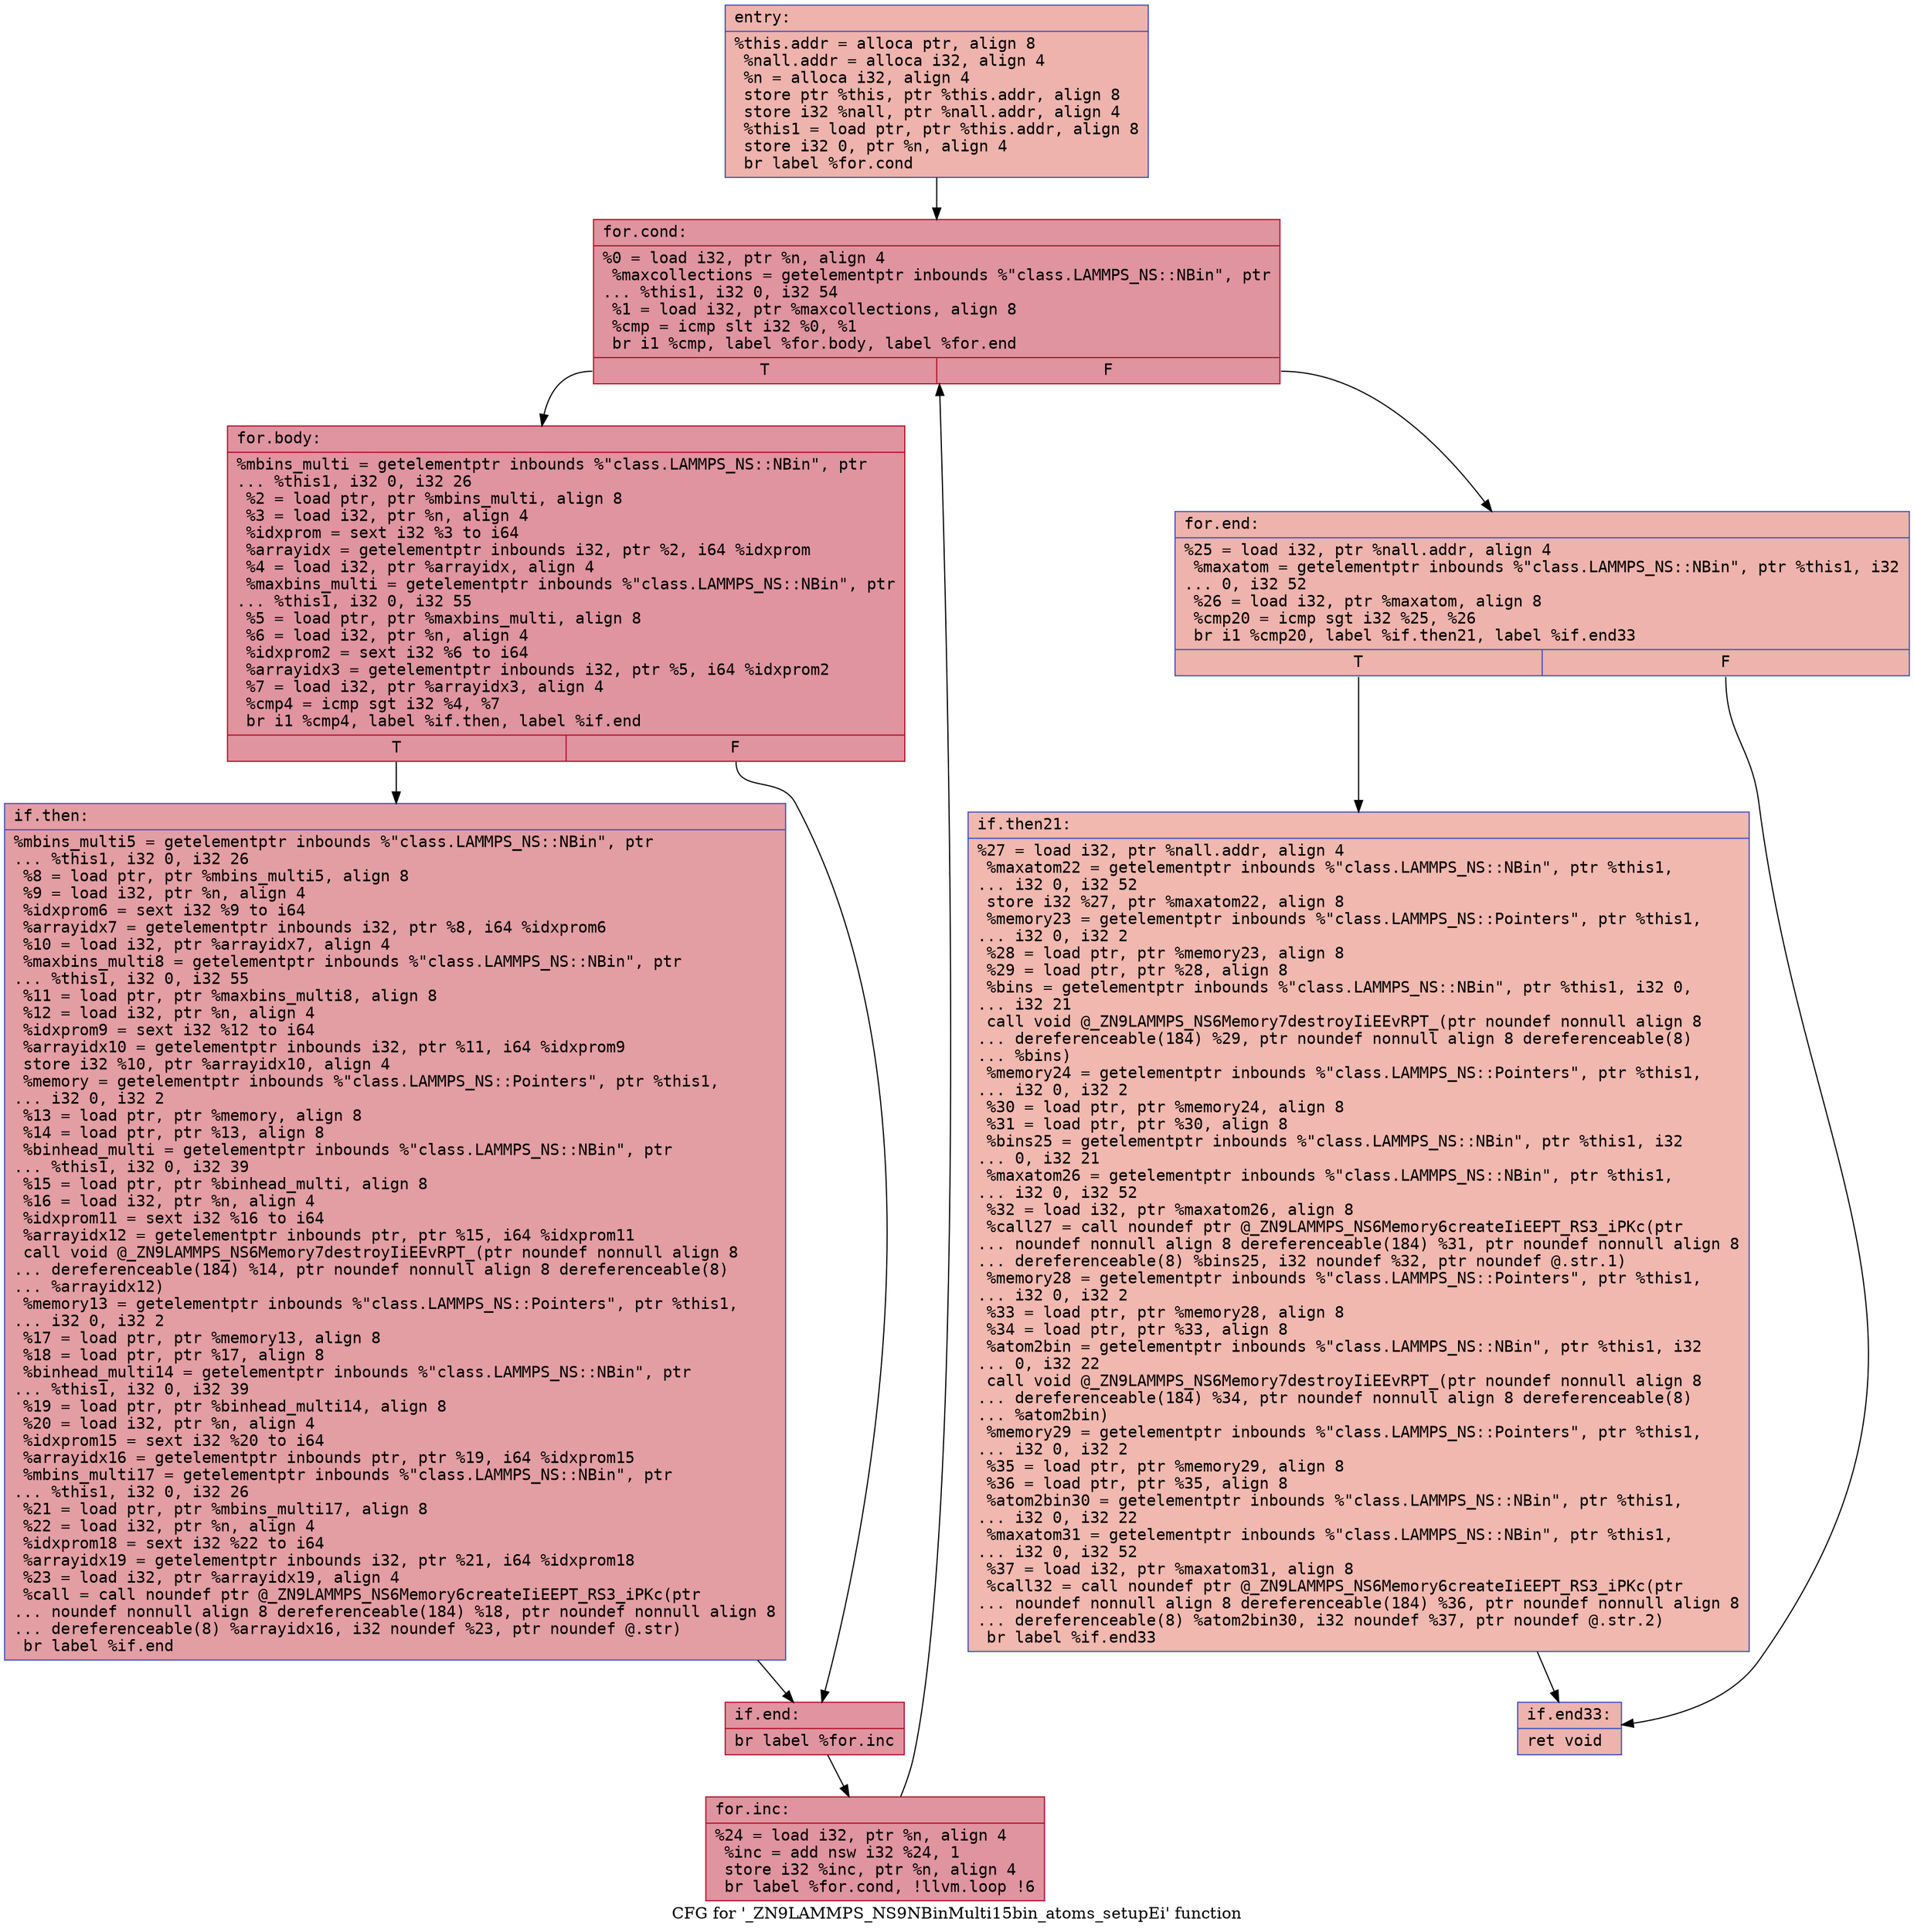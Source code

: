 digraph "CFG for '_ZN9LAMMPS_NS9NBinMulti15bin_atoms_setupEi' function" {
	label="CFG for '_ZN9LAMMPS_NS9NBinMulti15bin_atoms_setupEi' function";

	Node0x556272226a10 [shape=record,color="#3d50c3ff", style=filled, fillcolor="#d6524470" fontname="Courier",label="{entry:\l|  %this.addr = alloca ptr, align 8\l  %nall.addr = alloca i32, align 4\l  %n = alloca i32, align 4\l  store ptr %this, ptr %this.addr, align 8\l  store i32 %nall, ptr %nall.addr, align 4\l  %this1 = load ptr, ptr %this.addr, align 8\l  store i32 0, ptr %n, align 4\l  br label %for.cond\l}"];
	Node0x556272226a10 -> Node0x556272226df0[tooltip="entry -> for.cond\nProbability 100.00%" ];
	Node0x556272226df0 [shape=record,color="#b70d28ff", style=filled, fillcolor="#b70d2870" fontname="Courier",label="{for.cond:\l|  %0 = load i32, ptr %n, align 4\l  %maxcollections = getelementptr inbounds %\"class.LAMMPS_NS::NBin\", ptr\l... %this1, i32 0, i32 54\l  %1 = load i32, ptr %maxcollections, align 8\l  %cmp = icmp slt i32 %0, %1\l  br i1 %cmp, label %for.body, label %for.end\l|{<s0>T|<s1>F}}"];
	Node0x556272226df0:s0 -> Node0x556272227930[tooltip="for.cond -> for.body\nProbability 96.88%" ];
	Node0x556272226df0:s1 -> Node0x5562722279b0[tooltip="for.cond -> for.end\nProbability 3.12%" ];
	Node0x556272227930 [shape=record,color="#b70d28ff", style=filled, fillcolor="#b70d2870" fontname="Courier",label="{for.body:\l|  %mbins_multi = getelementptr inbounds %\"class.LAMMPS_NS::NBin\", ptr\l... %this1, i32 0, i32 26\l  %2 = load ptr, ptr %mbins_multi, align 8\l  %3 = load i32, ptr %n, align 4\l  %idxprom = sext i32 %3 to i64\l  %arrayidx = getelementptr inbounds i32, ptr %2, i64 %idxprom\l  %4 = load i32, ptr %arrayidx, align 4\l  %maxbins_multi = getelementptr inbounds %\"class.LAMMPS_NS::NBin\", ptr\l... %this1, i32 0, i32 55\l  %5 = load ptr, ptr %maxbins_multi, align 8\l  %6 = load i32, ptr %n, align 4\l  %idxprom2 = sext i32 %6 to i64\l  %arrayidx3 = getelementptr inbounds i32, ptr %5, i64 %idxprom2\l  %7 = load i32, ptr %arrayidx3, align 4\l  %cmp4 = icmp sgt i32 %4, %7\l  br i1 %cmp4, label %if.then, label %if.end\l|{<s0>T|<s1>F}}"];
	Node0x556272227930:s0 -> Node0x5562722284c0[tooltip="for.body -> if.then\nProbability 50.00%" ];
	Node0x556272227930:s1 -> Node0x556272228530[tooltip="for.body -> if.end\nProbability 50.00%" ];
	Node0x5562722284c0 [shape=record,color="#3d50c3ff", style=filled, fillcolor="#be242e70" fontname="Courier",label="{if.then:\l|  %mbins_multi5 = getelementptr inbounds %\"class.LAMMPS_NS::NBin\", ptr\l... %this1, i32 0, i32 26\l  %8 = load ptr, ptr %mbins_multi5, align 8\l  %9 = load i32, ptr %n, align 4\l  %idxprom6 = sext i32 %9 to i64\l  %arrayidx7 = getelementptr inbounds i32, ptr %8, i64 %idxprom6\l  %10 = load i32, ptr %arrayidx7, align 4\l  %maxbins_multi8 = getelementptr inbounds %\"class.LAMMPS_NS::NBin\", ptr\l... %this1, i32 0, i32 55\l  %11 = load ptr, ptr %maxbins_multi8, align 8\l  %12 = load i32, ptr %n, align 4\l  %idxprom9 = sext i32 %12 to i64\l  %arrayidx10 = getelementptr inbounds i32, ptr %11, i64 %idxprom9\l  store i32 %10, ptr %arrayidx10, align 4\l  %memory = getelementptr inbounds %\"class.LAMMPS_NS::Pointers\", ptr %this1,\l... i32 0, i32 2\l  %13 = load ptr, ptr %memory, align 8\l  %14 = load ptr, ptr %13, align 8\l  %binhead_multi = getelementptr inbounds %\"class.LAMMPS_NS::NBin\", ptr\l... %this1, i32 0, i32 39\l  %15 = load ptr, ptr %binhead_multi, align 8\l  %16 = load i32, ptr %n, align 4\l  %idxprom11 = sext i32 %16 to i64\l  %arrayidx12 = getelementptr inbounds ptr, ptr %15, i64 %idxprom11\l  call void @_ZN9LAMMPS_NS6Memory7destroyIiEEvRPT_(ptr noundef nonnull align 8\l... dereferenceable(184) %14, ptr noundef nonnull align 8 dereferenceable(8)\l... %arrayidx12)\l  %memory13 = getelementptr inbounds %\"class.LAMMPS_NS::Pointers\", ptr %this1,\l... i32 0, i32 2\l  %17 = load ptr, ptr %memory13, align 8\l  %18 = load ptr, ptr %17, align 8\l  %binhead_multi14 = getelementptr inbounds %\"class.LAMMPS_NS::NBin\", ptr\l... %this1, i32 0, i32 39\l  %19 = load ptr, ptr %binhead_multi14, align 8\l  %20 = load i32, ptr %n, align 4\l  %idxprom15 = sext i32 %20 to i64\l  %arrayidx16 = getelementptr inbounds ptr, ptr %19, i64 %idxprom15\l  %mbins_multi17 = getelementptr inbounds %\"class.LAMMPS_NS::NBin\", ptr\l... %this1, i32 0, i32 26\l  %21 = load ptr, ptr %mbins_multi17, align 8\l  %22 = load i32, ptr %n, align 4\l  %idxprom18 = sext i32 %22 to i64\l  %arrayidx19 = getelementptr inbounds i32, ptr %21, i64 %idxprom18\l  %23 = load i32, ptr %arrayidx19, align 4\l  %call = call noundef ptr @_ZN9LAMMPS_NS6Memory6createIiEEPT_RS3_iPKc(ptr\l... noundef nonnull align 8 dereferenceable(184) %18, ptr noundef nonnull align 8\l... dereferenceable(8) %arrayidx16, i32 noundef %23, ptr noundef @.str)\l  br label %if.end\l}"];
	Node0x5562722284c0 -> Node0x556272228530[tooltip="if.then -> if.end\nProbability 100.00%" ];
	Node0x556272228530 [shape=record,color="#b70d28ff", style=filled, fillcolor="#b70d2870" fontname="Courier",label="{if.end:\l|  br label %for.inc\l}"];
	Node0x556272228530 -> Node0x55627222a5e0[tooltip="if.end -> for.inc\nProbability 100.00%" ];
	Node0x55627222a5e0 [shape=record,color="#b70d28ff", style=filled, fillcolor="#b70d2870" fontname="Courier",label="{for.inc:\l|  %24 = load i32, ptr %n, align 4\l  %inc = add nsw i32 %24, 1\l  store i32 %inc, ptr %n, align 4\l  br label %for.cond, !llvm.loop !6\l}"];
	Node0x55627222a5e0 -> Node0x556272226df0[tooltip="for.inc -> for.cond\nProbability 100.00%" ];
	Node0x5562722279b0 [shape=record,color="#3d50c3ff", style=filled, fillcolor="#d6524470" fontname="Courier",label="{for.end:\l|  %25 = load i32, ptr %nall.addr, align 4\l  %maxatom = getelementptr inbounds %\"class.LAMMPS_NS::NBin\", ptr %this1, i32\l... 0, i32 52\l  %26 = load i32, ptr %maxatom, align 8\l  %cmp20 = icmp sgt i32 %25, %26\l  br i1 %cmp20, label %if.then21, label %if.end33\l|{<s0>T|<s1>F}}"];
	Node0x5562722279b0:s0 -> Node0x55627222b690[tooltip="for.end -> if.then21\nProbability 50.00%" ];
	Node0x5562722279b0:s1 -> Node0x55627222b710[tooltip="for.end -> if.end33\nProbability 50.00%" ];
	Node0x55627222b690 [shape=record,color="#3d50c3ff", style=filled, fillcolor="#dc5d4a70" fontname="Courier",label="{if.then21:\l|  %27 = load i32, ptr %nall.addr, align 4\l  %maxatom22 = getelementptr inbounds %\"class.LAMMPS_NS::NBin\", ptr %this1,\l... i32 0, i32 52\l  store i32 %27, ptr %maxatom22, align 8\l  %memory23 = getelementptr inbounds %\"class.LAMMPS_NS::Pointers\", ptr %this1,\l... i32 0, i32 2\l  %28 = load ptr, ptr %memory23, align 8\l  %29 = load ptr, ptr %28, align 8\l  %bins = getelementptr inbounds %\"class.LAMMPS_NS::NBin\", ptr %this1, i32 0,\l... i32 21\l  call void @_ZN9LAMMPS_NS6Memory7destroyIiEEvRPT_(ptr noundef nonnull align 8\l... dereferenceable(184) %29, ptr noundef nonnull align 8 dereferenceable(8)\l... %bins)\l  %memory24 = getelementptr inbounds %\"class.LAMMPS_NS::Pointers\", ptr %this1,\l... i32 0, i32 2\l  %30 = load ptr, ptr %memory24, align 8\l  %31 = load ptr, ptr %30, align 8\l  %bins25 = getelementptr inbounds %\"class.LAMMPS_NS::NBin\", ptr %this1, i32\l... 0, i32 21\l  %maxatom26 = getelementptr inbounds %\"class.LAMMPS_NS::NBin\", ptr %this1,\l... i32 0, i32 52\l  %32 = load i32, ptr %maxatom26, align 8\l  %call27 = call noundef ptr @_ZN9LAMMPS_NS6Memory6createIiEEPT_RS3_iPKc(ptr\l... noundef nonnull align 8 dereferenceable(184) %31, ptr noundef nonnull align 8\l... dereferenceable(8) %bins25, i32 noundef %32, ptr noundef @.str.1)\l  %memory28 = getelementptr inbounds %\"class.LAMMPS_NS::Pointers\", ptr %this1,\l... i32 0, i32 2\l  %33 = load ptr, ptr %memory28, align 8\l  %34 = load ptr, ptr %33, align 8\l  %atom2bin = getelementptr inbounds %\"class.LAMMPS_NS::NBin\", ptr %this1, i32\l... 0, i32 22\l  call void @_ZN9LAMMPS_NS6Memory7destroyIiEEvRPT_(ptr noundef nonnull align 8\l... dereferenceable(184) %34, ptr noundef nonnull align 8 dereferenceable(8)\l... %atom2bin)\l  %memory29 = getelementptr inbounds %\"class.LAMMPS_NS::Pointers\", ptr %this1,\l... i32 0, i32 2\l  %35 = load ptr, ptr %memory29, align 8\l  %36 = load ptr, ptr %35, align 8\l  %atom2bin30 = getelementptr inbounds %\"class.LAMMPS_NS::NBin\", ptr %this1,\l... i32 0, i32 22\l  %maxatom31 = getelementptr inbounds %\"class.LAMMPS_NS::NBin\", ptr %this1,\l... i32 0, i32 52\l  %37 = load i32, ptr %maxatom31, align 8\l  %call32 = call noundef ptr @_ZN9LAMMPS_NS6Memory6createIiEEPT_RS3_iPKc(ptr\l... noundef nonnull align 8 dereferenceable(184) %36, ptr noundef nonnull align 8\l... dereferenceable(8) %atom2bin30, i32 noundef %37, ptr noundef @.str.2)\l  br label %if.end33\l}"];
	Node0x55627222b690 -> Node0x55627222b710[tooltip="if.then21 -> if.end33\nProbability 100.00%" ];
	Node0x55627222b710 [shape=record,color="#3d50c3ff", style=filled, fillcolor="#d6524470" fontname="Courier",label="{if.end33:\l|  ret void\l}"];
}
